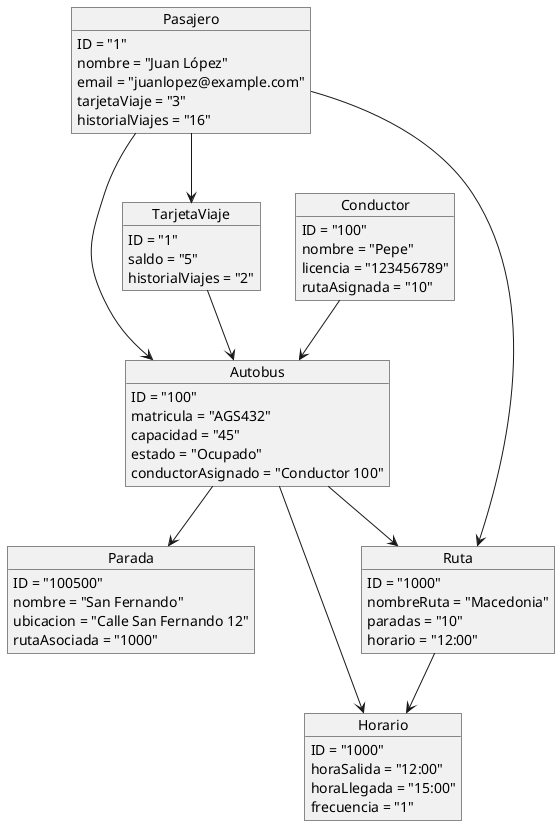 @startuml

object Pasajero {
    ID = "1"
    nombre = "Juan López"
    email = "juanlopez@example.com"
    tarjetaViaje = "3"
    historialViajes = "16"
}

object Autobus {
    ID = "100"
    matricula = "AGS432"
    capacidad = "45"
    estado = "Ocupado"
    conductorAsignado = "Conductor 100"
}

object Conductor {
    ID = "100"
    nombre = "Pepe"
    licencia = "123456789"
    rutaAsignada = "10"
}

object Ruta {
    ID = "1000"
    nombreRuta = "Macedonia"
    paradas = "10"
    horario = "12:00"
}

object Parada {
    ID = "100500"
    nombre = "San Fernando"
    ubicacion = "Calle San Fernando 12"
    rutaAsociada = "1000"
}

object TarjetaViaje {
    ID = "1"
    saldo = "5"
    historialViajes = "2"
}

object Horario {
    ID = "1000"
    horaSalida = "12:00"
    horaLlegada = "15:00"
    frecuencia = "1"
}

Pasajero --> TarjetaViaje
Pasajero --> Autobus
Pasajero --> Ruta
Conductor --> Autobus
Autobus --> Parada
Autobus --> Ruta
Autobus --> Horario
TarjetaViaje --> Autobus
Ruta --> Horario

@enduml
